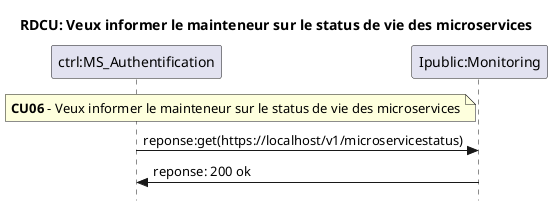 @startuml
title RDCU: Veux informer le mainteneur sur le status de vie des microservices
skinparam Style strictuml

participant "ctrl:MS_Authentification" as ctrl
participant "Ipublic:Monitoring" as Ipublic

note left of Ipublic:**CU06** - Veux informer le mainteneur sur le status de vie des microservices
ctrl -> Ipublic: reponse:get(https://localhost/v1/microservicestatus) 
Ipublic -> ctrl: reponse: 200 ok

@enduml